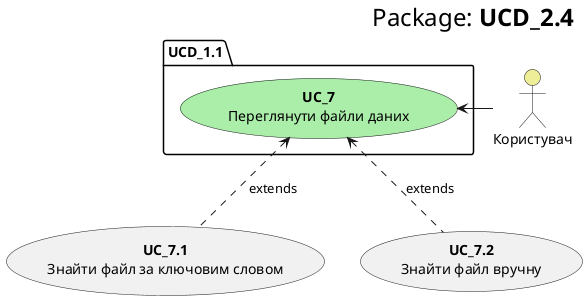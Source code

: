 @startuml
    right header
        <font size=24 color=black>Package:<b> UCD_2.4
    end header

    package UCD_1.1 {
        usecase "<b>UC_7</b>\nПереглянути файли даних" as UC_7 #aaeeaa
    }
    
    actor "Користувач" as User #eeee99
    User -l-> UC_7
    
    usecase "<b>UC_7.1</b>\nЗнайти файл за ключовим словом" as UC_7.1
    usecase "<b>UC_7.2</b>\nЗнайти файл вручну" as UC_7.2
    
    
    UC_7.1 .u.> UC_7: extends
    UC_7.2 .u.> UC_7: extends
@enduml
